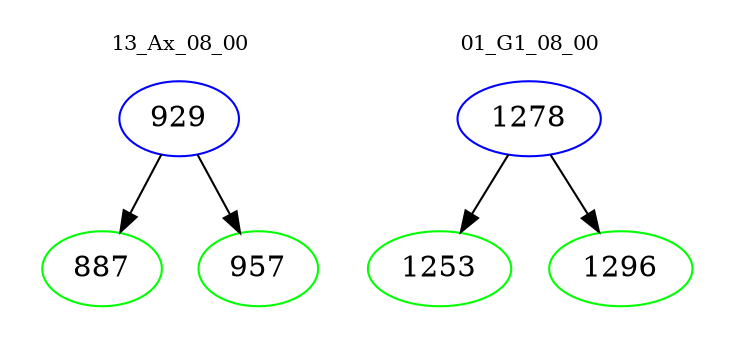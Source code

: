 digraph{
subgraph cluster_0 {
color = white
label = "13_Ax_08_00";
fontsize=10;
T0_929 [label="929", color="blue"]
T0_929 -> T0_887 [color="black"]
T0_887 [label="887", color="green"]
T0_929 -> T0_957 [color="black"]
T0_957 [label="957", color="green"]
}
subgraph cluster_1 {
color = white
label = "01_G1_08_00";
fontsize=10;
T1_1278 [label="1278", color="blue"]
T1_1278 -> T1_1253 [color="black"]
T1_1253 [label="1253", color="green"]
T1_1278 -> T1_1296 [color="black"]
T1_1296 [label="1296", color="green"]
}
}
